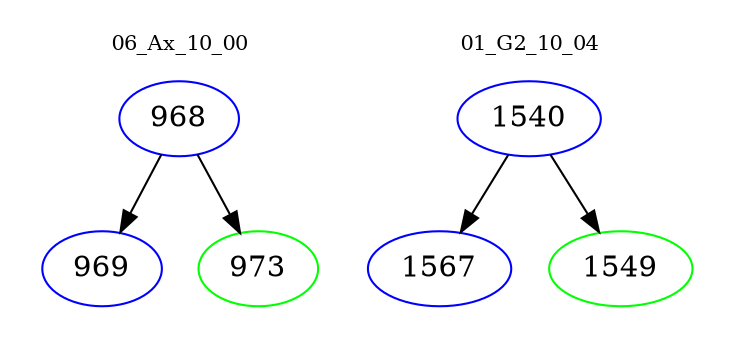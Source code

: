digraph{
subgraph cluster_0 {
color = white
label = "06_Ax_10_00";
fontsize=10;
T0_968 [label="968", color="blue"]
T0_968 -> T0_969 [color="black"]
T0_969 [label="969", color="blue"]
T0_968 -> T0_973 [color="black"]
T0_973 [label="973", color="green"]
}
subgraph cluster_1 {
color = white
label = "01_G2_10_04";
fontsize=10;
T1_1540 [label="1540", color="blue"]
T1_1540 -> T1_1567 [color="black"]
T1_1567 [label="1567", color="blue"]
T1_1540 -> T1_1549 [color="black"]
T1_1549 [label="1549", color="green"]
}
}
